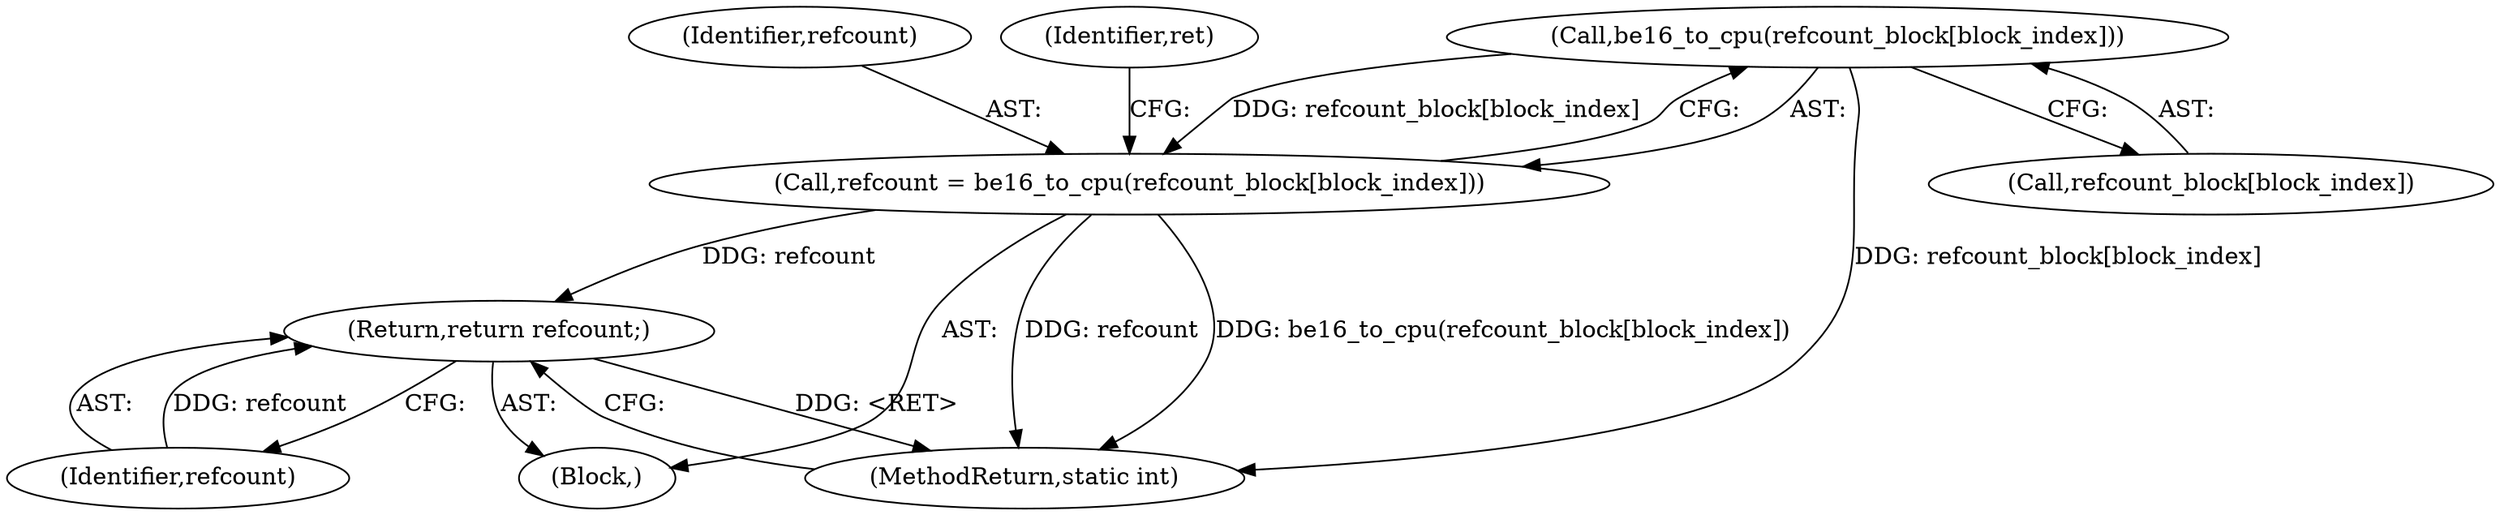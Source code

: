 digraph "0_qemu_db8a31d11d6a60f48d6817530640d75aa72a9a2f@array" {
"1000181" [label="(Call,be16_to_cpu(refcount_block[block_index]))"];
"1000179" [label="(Call,refcount = be16_to_cpu(refcount_block[block_index]))"];
"1000203" [label="(Return,return refcount;)"];
"1000179" [label="(Call,refcount = be16_to_cpu(refcount_block[block_index]))"];
"1000182" [label="(Call,refcount_block[block_index])"];
"1000203" [label="(Return,return refcount;)"];
"1000205" [label="(MethodReturn,static int)"];
"1000180" [label="(Identifier,refcount)"];
"1000204" [label="(Identifier,refcount)"];
"1000103" [label="(Block,)"];
"1000181" [label="(Call,be16_to_cpu(refcount_block[block_index]))"];
"1000186" [label="(Identifier,ret)"];
"1000181" -> "1000179"  [label="AST: "];
"1000181" -> "1000182"  [label="CFG: "];
"1000182" -> "1000181"  [label="AST: "];
"1000179" -> "1000181"  [label="CFG: "];
"1000181" -> "1000205"  [label="DDG: refcount_block[block_index]"];
"1000181" -> "1000179"  [label="DDG: refcount_block[block_index]"];
"1000179" -> "1000103"  [label="AST: "];
"1000180" -> "1000179"  [label="AST: "];
"1000186" -> "1000179"  [label="CFG: "];
"1000179" -> "1000205"  [label="DDG: be16_to_cpu(refcount_block[block_index])"];
"1000179" -> "1000205"  [label="DDG: refcount"];
"1000179" -> "1000203"  [label="DDG: refcount"];
"1000203" -> "1000103"  [label="AST: "];
"1000203" -> "1000204"  [label="CFG: "];
"1000204" -> "1000203"  [label="AST: "];
"1000205" -> "1000203"  [label="CFG: "];
"1000203" -> "1000205"  [label="DDG: <RET>"];
"1000204" -> "1000203"  [label="DDG: refcount"];
}
